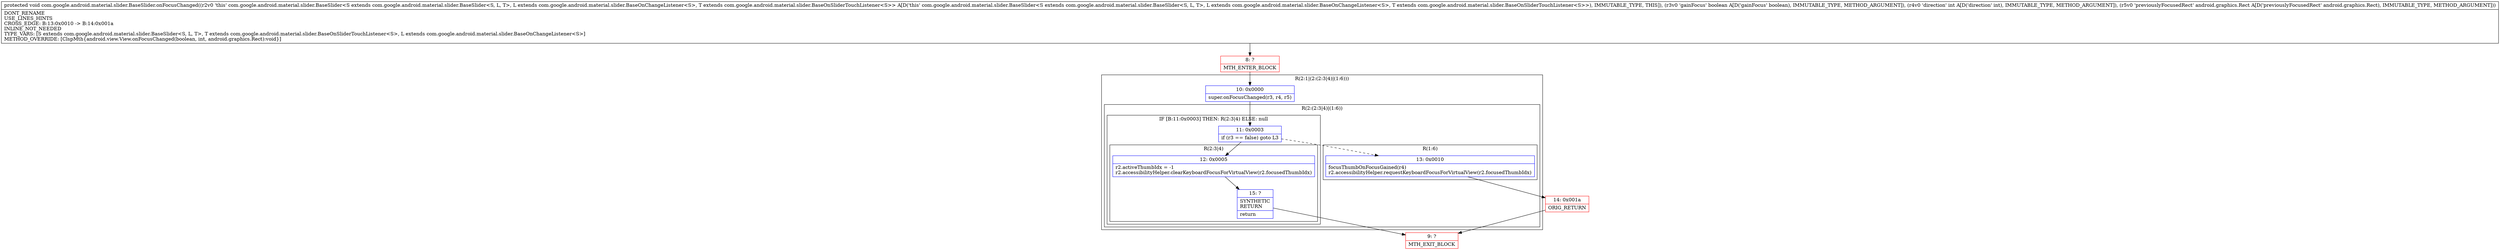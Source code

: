 digraph "CFG forcom.google.android.material.slider.BaseSlider.onFocusChanged(ZILandroid\/graphics\/Rect;)V" {
subgraph cluster_Region_1711972375 {
label = "R(2:1|(2:(2:3|4)|(1:6)))";
node [shape=record,color=blue];
Node_10 [shape=record,label="{10\:\ 0x0000|super.onFocusChanged(r3, r4, r5)\l}"];
subgraph cluster_Region_1111233736 {
label = "R(2:(2:3|4)|(1:6))";
node [shape=record,color=blue];
subgraph cluster_IfRegion_1369256962 {
label = "IF [B:11:0x0003] THEN: R(2:3|4) ELSE: null";
node [shape=record,color=blue];
Node_11 [shape=record,label="{11\:\ 0x0003|if (r3 == false) goto L3\l}"];
subgraph cluster_Region_1205974203 {
label = "R(2:3|4)";
node [shape=record,color=blue];
Node_12 [shape=record,label="{12\:\ 0x0005|r2.activeThumbIdx = \-1\lr2.accessibilityHelper.clearKeyboardFocusForVirtualView(r2.focusedThumbIdx)\l}"];
Node_15 [shape=record,label="{15\:\ ?|SYNTHETIC\lRETURN\l|return\l}"];
}
}
subgraph cluster_Region_1951972936 {
label = "R(1:6)";
node [shape=record,color=blue];
Node_13 [shape=record,label="{13\:\ 0x0010|focusThumbOnFocusGained(r4)\lr2.accessibilityHelper.requestKeyboardFocusForVirtualView(r2.focusedThumbIdx)\l}"];
}
}
}
Node_8 [shape=record,color=red,label="{8\:\ ?|MTH_ENTER_BLOCK\l}"];
Node_9 [shape=record,color=red,label="{9\:\ ?|MTH_EXIT_BLOCK\l}"];
Node_14 [shape=record,color=red,label="{14\:\ 0x001a|ORIG_RETURN\l}"];
MethodNode[shape=record,label="{protected void com.google.android.material.slider.BaseSlider.onFocusChanged((r2v0 'this' com.google.android.material.slider.BaseSlider\<S extends com.google.android.material.slider.BaseSlider\<S, L, T\>, L extends com.google.android.material.slider.BaseOnChangeListener\<S\>, T extends com.google.android.material.slider.BaseOnSliderTouchListener\<S\>\> A[D('this' com.google.android.material.slider.BaseSlider\<S extends com.google.android.material.slider.BaseSlider\<S, L, T\>, L extends com.google.android.material.slider.BaseOnChangeListener\<S\>, T extends com.google.android.material.slider.BaseOnSliderTouchListener\<S\>\>), IMMUTABLE_TYPE, THIS]), (r3v0 'gainFocus' boolean A[D('gainFocus' boolean), IMMUTABLE_TYPE, METHOD_ARGUMENT]), (r4v0 'direction' int A[D('direction' int), IMMUTABLE_TYPE, METHOD_ARGUMENT]), (r5v0 'previouslyFocusedRect' android.graphics.Rect A[D('previouslyFocusedRect' android.graphics.Rect), IMMUTABLE_TYPE, METHOD_ARGUMENT]))  | DONT_RENAME\lUSE_LINES_HINTS\lCROSS_EDGE: B:13:0x0010 \-\> B:14:0x001a\lINLINE_NOT_NEEDED\lTYPE_VARS: [S extends com.google.android.material.slider.BaseSlider\<S, L, T\>, T extends com.google.android.material.slider.BaseOnSliderTouchListener\<S\>, L extends com.google.android.material.slider.BaseOnChangeListener\<S\>]\lMETHOD_OVERRIDE: [ClspMth\{android.view.View.onFocusChanged(boolean, int, android.graphics.Rect):void\}]\l}"];
MethodNode -> Node_8;Node_10 -> Node_11;
Node_11 -> Node_12;
Node_11 -> Node_13[style=dashed];
Node_12 -> Node_15;
Node_15 -> Node_9;
Node_13 -> Node_14;
Node_8 -> Node_10;
Node_14 -> Node_9;
}

